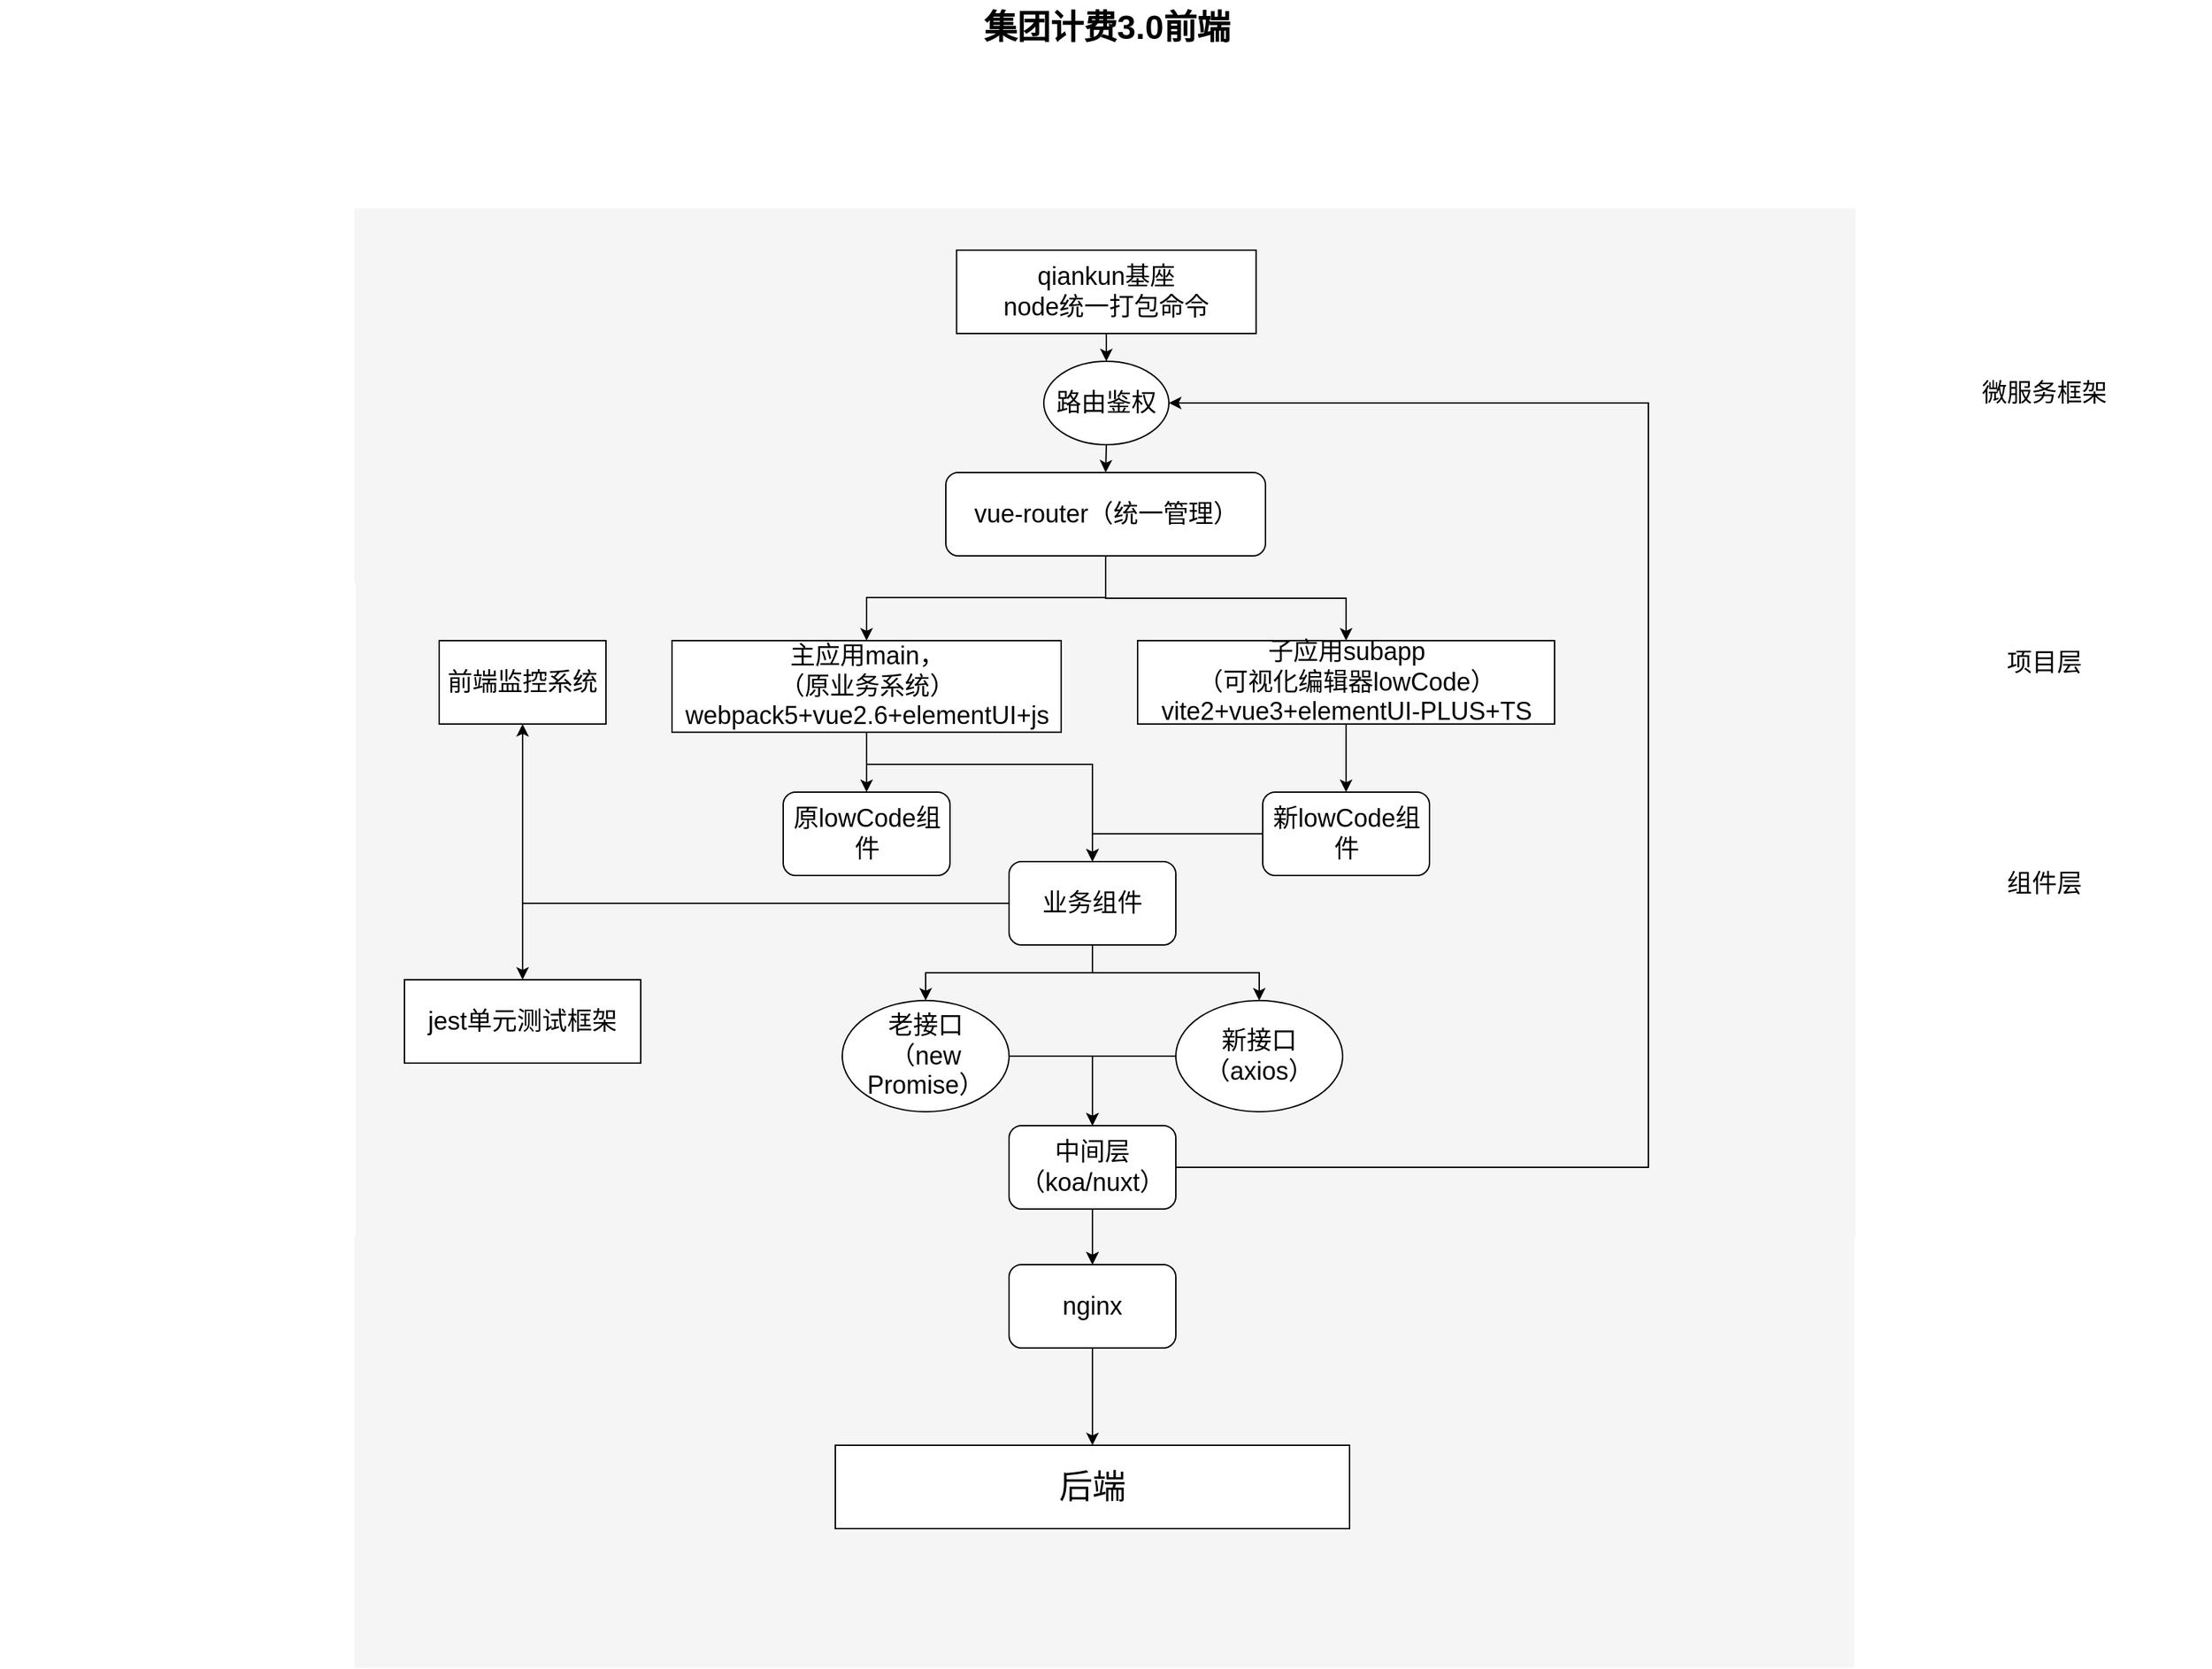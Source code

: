 <mxfile version="14.8.0" type="github">
  <diagram id="6I0OCvxSQrVGMHxT2VVA" name="Page-1">
    <mxGraphModel dx="2539" dy="1046" grid="1" gridSize="10" guides="1" tooltips="1" connect="1" arrows="1" fold="1" page="1" pageScale="1" pageWidth="850" pageHeight="1100" math="0" shadow="0">
      <root>
        <mxCell id="0" />
        <mxCell id="1" parent="0" />
        <mxCell id="PqPWKizBNkVSZj4csztq-29" value="" style="whiteSpace=wrap;html=1;strokeColor=none;strokeWidth=1;fillColor=#f5f5f5;fontSize=14;" vertex="1" parent="1">
          <mxGeometry x="189" y="970" width="1079" height="310" as="geometry" />
        </mxCell>
        <mxCell id="dKdSaXE48SgPbhcamS2K-30" value="" style="whiteSpace=wrap;html=1;strokeColor=none;strokeWidth=1;fillColor=#f5f5f5;fontSize=14;" parent="1" vertex="1">
          <mxGeometry x="190" y="660" width="1079" height="310" as="geometry" />
        </mxCell>
        <mxCell id="PqPWKizBNkVSZj4csztq-11" style="edgeStyle=orthogonalEdgeStyle;rounded=0;orthogonalLoop=1;jettySize=auto;html=1;exitX=0.5;exitY=0;exitDx=0;exitDy=0;" edge="1" parent="1" source="dKdSaXE48SgPbhcamS2K-31" target="PqPWKizBNkVSZj4csztq-8">
          <mxGeometry relative="1" as="geometry">
            <Array as="points">
              <mxPoint x="730" y="510" />
              <mxPoint x="903" y="510" />
            </Array>
          </mxGeometry>
        </mxCell>
        <mxCell id="dKdSaXE48SgPbhcamS2K-31" value="" style="whiteSpace=wrap;html=1;strokeColor=none;strokeWidth=1;fillColor=#f5f5f5;fontSize=14;" parent="1" vertex="1">
          <mxGeometry x="190" y="500" width="1079" height="170" as="geometry" />
        </mxCell>
        <mxCell id="dKdSaXE48SgPbhcamS2K-32" value="" style="whiteSpace=wrap;html=1;strokeColor=none;strokeWidth=1;fillColor=#f5f5f5;fontSize=14;" parent="1" vertex="1">
          <mxGeometry x="189" y="230" width="1080" height="270" as="geometry" />
        </mxCell>
        <mxCell id="dKdSaXE48SgPbhcamS2K-58" value="&lt;font style=&quot;font-size: 18px&quot;&gt;组件层&lt;/font&gt;" style="text;html=1;strokeColor=none;fillColor=none;align=center;verticalAlign=middle;whiteSpace=wrap;fontSize=14;" parent="1" vertex="1">
          <mxGeometry x="1284.5" y="670" width="240" height="91" as="geometry" />
        </mxCell>
        <mxCell id="dKdSaXE48SgPbhcamS2K-59" value="&lt;font style=&quot;font-size: 18px&quot;&gt;项目层&lt;/font&gt;" style="text;html=1;strokeColor=none;fillColor=none;align=center;verticalAlign=middle;whiteSpace=wrap;fontSize=14;" parent="1" vertex="1">
          <mxGeometry x="1284.5" y="512" width="240" height="89" as="geometry" />
        </mxCell>
        <mxCell id="dKdSaXE48SgPbhcamS2K-60" value="&lt;font style=&quot;font-size: 18px&quot;&gt;微服务框架&lt;/font&gt;" style="text;html=1;strokeColor=none;fillColor=none;align=center;verticalAlign=middle;whiteSpace=wrap;fontSize=14;" parent="1" vertex="1">
          <mxGeometry x="1284.5" y="325" width="240" height="75" as="geometry" />
        </mxCell>
        <mxCell id="dKdSaXE48SgPbhcamS2K-63" value="集团计费3.0前端" style="text;strokeColor=none;fillColor=none;html=1;fontSize=24;fontStyle=1;verticalAlign=middle;align=center;" parent="1" vertex="1">
          <mxGeometry x="-65.5" y="80" width="1590" height="40" as="geometry" />
        </mxCell>
        <mxCell id="PqPWKizBNkVSZj4csztq-5" style="edgeStyle=orthogonalEdgeStyle;rounded=0;orthogonalLoop=1;jettySize=auto;html=1;exitX=0.5;exitY=1;exitDx=0;exitDy=0;entryX=0.5;entryY=0;entryDx=0;entryDy=0;" edge="1" parent="1" source="PqPWKizBNkVSZj4csztq-1" target="PqPWKizBNkVSZj4csztq-4">
          <mxGeometry relative="1" as="geometry" />
        </mxCell>
        <mxCell id="PqPWKizBNkVSZj4csztq-1" value="&lt;font style=&quot;font-size: 18px&quot;&gt;qiankun基座&lt;br&gt;node统一打包命令&lt;br&gt;&lt;/font&gt;" style="rounded=0;whiteSpace=wrap;html=1;" vertex="1" parent="1">
          <mxGeometry x="622.25" y="260" width="215.5" height="60" as="geometry" />
        </mxCell>
        <mxCell id="PqPWKizBNkVSZj4csztq-9" style="edgeStyle=orthogonalEdgeStyle;rounded=0;orthogonalLoop=1;jettySize=auto;html=1;entryX=0.5;entryY=0;entryDx=0;entryDy=0;exitX=0.5;exitY=1;exitDx=0;exitDy=0;" edge="1" parent="1" source="PqPWKizBNkVSZj4csztq-3" target="PqPWKizBNkVSZj4csztq-7">
          <mxGeometry relative="1" as="geometry">
            <Array as="points">
              <mxPoint x="730" y="510" />
              <mxPoint x="558" y="510" />
            </Array>
          </mxGeometry>
        </mxCell>
        <mxCell id="PqPWKizBNkVSZj4csztq-12" style="edgeStyle=orthogonalEdgeStyle;rounded=0;orthogonalLoop=1;jettySize=auto;html=1;exitX=0.5;exitY=1;exitDx=0;exitDy=0;" edge="1" parent="1" source="PqPWKizBNkVSZj4csztq-3" target="PqPWKizBNkVSZj4csztq-8">
          <mxGeometry relative="1" as="geometry" />
        </mxCell>
        <mxCell id="PqPWKizBNkVSZj4csztq-3" value="&lt;font style=&quot;font-size: 18px&quot;&gt;vue-router（统一管理）&lt;/font&gt;" style="rounded=1;whiteSpace=wrap;html=1;" vertex="1" parent="1">
          <mxGeometry x="614.5" y="420" width="230" height="60" as="geometry" />
        </mxCell>
        <mxCell id="PqPWKizBNkVSZj4csztq-6" style="edgeStyle=orthogonalEdgeStyle;rounded=0;orthogonalLoop=1;jettySize=auto;html=1;exitX=0.5;exitY=1;exitDx=0;exitDy=0;entryX=0.5;entryY=0;entryDx=0;entryDy=0;" edge="1" parent="1" source="PqPWKizBNkVSZj4csztq-4" target="PqPWKizBNkVSZj4csztq-3">
          <mxGeometry relative="1" as="geometry" />
        </mxCell>
        <mxCell id="PqPWKizBNkVSZj4csztq-4" value="&lt;font style=&quot;font-size: 18px&quot;&gt;路由鉴权&lt;/font&gt;" style="ellipse;whiteSpace=wrap;html=1;" vertex="1" parent="1">
          <mxGeometry x="685" y="340" width="90" height="60" as="geometry" />
        </mxCell>
        <mxCell id="PqPWKizBNkVSZj4csztq-17" style="edgeStyle=orthogonalEdgeStyle;rounded=0;orthogonalLoop=1;jettySize=auto;html=1;exitX=0.5;exitY=1;exitDx=0;exitDy=0;entryX=0.5;entryY=0;entryDx=0;entryDy=0;" edge="1" parent="1" source="PqPWKizBNkVSZj4csztq-7" target="PqPWKizBNkVSZj4csztq-14">
          <mxGeometry relative="1" as="geometry" />
        </mxCell>
        <mxCell id="PqPWKizBNkVSZj4csztq-18" style="edgeStyle=orthogonalEdgeStyle;rounded=0;orthogonalLoop=1;jettySize=auto;html=1;exitX=0.5;exitY=1;exitDx=0;exitDy=0;entryX=0.5;entryY=0;entryDx=0;entryDy=0;" edge="1" parent="1" source="PqPWKizBNkVSZj4csztq-7" target="PqPWKizBNkVSZj4csztq-15">
          <mxGeometry relative="1" as="geometry">
            <Array as="points">
              <mxPoint x="558" y="630" />
              <mxPoint x="720" y="630" />
            </Array>
          </mxGeometry>
        </mxCell>
        <mxCell id="PqPWKizBNkVSZj4csztq-7" value="&lt;font style=&quot;font-size: 18px&quot;&gt;主应用main，&lt;br&gt;（原业务系统）&lt;br&gt;webpack5+vue2.6+elementUI+js&lt;/font&gt;" style="rounded=0;whiteSpace=wrap;html=1;" vertex="1" parent="1">
          <mxGeometry x="417.5" y="541" width="280" height="65.88" as="geometry" />
        </mxCell>
        <mxCell id="PqPWKizBNkVSZj4csztq-19" style="edgeStyle=orthogonalEdgeStyle;rounded=0;orthogonalLoop=1;jettySize=auto;html=1;exitX=0.5;exitY=1;exitDx=0;exitDy=0;" edge="1" parent="1" source="PqPWKizBNkVSZj4csztq-8" target="PqPWKizBNkVSZj4csztq-16">
          <mxGeometry relative="1" as="geometry" />
        </mxCell>
        <mxCell id="PqPWKizBNkVSZj4csztq-8" value="&lt;font style=&quot;font-size: 18px&quot;&gt;子应用subapp&lt;br&gt;（可视化编辑器lowCode）&lt;br&gt;vite2+vue3+elementUI-PLUS+TS&lt;/font&gt;" style="rounded=0;whiteSpace=wrap;html=1;" vertex="1" parent="1">
          <mxGeometry x="752.5" y="541" width="300" height="60" as="geometry" />
        </mxCell>
        <mxCell id="PqPWKizBNkVSZj4csztq-14" value="&lt;font style=&quot;font-size: 18px&quot;&gt;原lowCode组件&lt;/font&gt;" style="rounded=1;whiteSpace=wrap;html=1;" vertex="1" parent="1">
          <mxGeometry x="497.5" y="650" width="120" height="60" as="geometry" />
        </mxCell>
        <mxCell id="PqPWKizBNkVSZj4csztq-24" style="edgeStyle=orthogonalEdgeStyle;rounded=0;orthogonalLoop=1;jettySize=auto;html=1;exitX=0.5;exitY=1;exitDx=0;exitDy=0;" edge="1" parent="1" source="PqPWKizBNkVSZj4csztq-15" target="PqPWKizBNkVSZj4csztq-22">
          <mxGeometry relative="1" as="geometry" />
        </mxCell>
        <mxCell id="PqPWKizBNkVSZj4csztq-25" style="edgeStyle=orthogonalEdgeStyle;rounded=0;orthogonalLoop=1;jettySize=auto;html=1;exitX=0.5;exitY=1;exitDx=0;exitDy=0;entryX=0.5;entryY=0;entryDx=0;entryDy=0;" edge="1" parent="1" source="PqPWKizBNkVSZj4csztq-15" target="PqPWKizBNkVSZj4csztq-23">
          <mxGeometry relative="1" as="geometry" />
        </mxCell>
        <mxCell id="PqPWKizBNkVSZj4csztq-41" style="edgeStyle=orthogonalEdgeStyle;rounded=0;orthogonalLoop=1;jettySize=auto;html=1;exitX=0;exitY=0.5;exitDx=0;exitDy=0;entryX=0.5;entryY=1;entryDx=0;entryDy=0;" edge="1" parent="1" source="PqPWKizBNkVSZj4csztq-15" target="PqPWKizBNkVSZj4csztq-39">
          <mxGeometry relative="1" as="geometry" />
        </mxCell>
        <mxCell id="PqPWKizBNkVSZj4csztq-42" style="edgeStyle=orthogonalEdgeStyle;rounded=0;orthogonalLoop=1;jettySize=auto;html=1;exitX=0;exitY=0.5;exitDx=0;exitDy=0;" edge="1" parent="1" source="PqPWKizBNkVSZj4csztq-15" target="PqPWKizBNkVSZj4csztq-40">
          <mxGeometry relative="1" as="geometry" />
        </mxCell>
        <mxCell id="PqPWKizBNkVSZj4csztq-15" value="&lt;font style=&quot;font-size: 18px&quot;&gt;业务组件&lt;/font&gt;" style="rounded=1;whiteSpace=wrap;html=1;" vertex="1" parent="1">
          <mxGeometry x="660" y="700" width="120" height="60" as="geometry" />
        </mxCell>
        <mxCell id="PqPWKizBNkVSZj4csztq-20" style="edgeStyle=orthogonalEdgeStyle;rounded=0;orthogonalLoop=1;jettySize=auto;html=1;exitX=0;exitY=0.5;exitDx=0;exitDy=0;entryX=0.5;entryY=0;entryDx=0;entryDy=0;" edge="1" parent="1" source="PqPWKizBNkVSZj4csztq-16" target="PqPWKizBNkVSZj4csztq-15">
          <mxGeometry relative="1" as="geometry" />
        </mxCell>
        <mxCell id="PqPWKizBNkVSZj4csztq-16" value="&lt;font style=&quot;font-size: 18px&quot;&gt;新lowCode组件&lt;/font&gt;" style="rounded=1;whiteSpace=wrap;html=1;" vertex="1" parent="1">
          <mxGeometry x="842.5" y="650" width="120" height="60" as="geometry" />
        </mxCell>
        <mxCell id="PqPWKizBNkVSZj4csztq-27" style="edgeStyle=orthogonalEdgeStyle;rounded=0;orthogonalLoop=1;jettySize=auto;html=1;exitX=1;exitY=0.5;exitDx=0;exitDy=0;entryX=0.5;entryY=0;entryDx=0;entryDy=0;" edge="1" parent="1" source="PqPWKizBNkVSZj4csztq-22" target="PqPWKizBNkVSZj4csztq-26">
          <mxGeometry relative="1" as="geometry" />
        </mxCell>
        <mxCell id="PqPWKizBNkVSZj4csztq-22" value="&lt;font style=&quot;font-size: 18px&quot;&gt;老接口&lt;br&gt;（new Promise）&lt;/font&gt;" style="ellipse;whiteSpace=wrap;html=1;" vertex="1" parent="1">
          <mxGeometry x="540" y="800" width="120" height="80" as="geometry" />
        </mxCell>
        <mxCell id="PqPWKizBNkVSZj4csztq-28" style="edgeStyle=orthogonalEdgeStyle;rounded=0;orthogonalLoop=1;jettySize=auto;html=1;exitX=0;exitY=0.5;exitDx=0;exitDy=0;entryX=0.5;entryY=0;entryDx=0;entryDy=0;" edge="1" parent="1" source="PqPWKizBNkVSZj4csztq-23" target="PqPWKizBNkVSZj4csztq-26">
          <mxGeometry relative="1" as="geometry" />
        </mxCell>
        <mxCell id="PqPWKizBNkVSZj4csztq-23" value="&lt;font style=&quot;font-size: 18px&quot;&gt;新接口&lt;br&gt;（axios）&lt;/font&gt;" style="ellipse;whiteSpace=wrap;html=1;" vertex="1" parent="1">
          <mxGeometry x="780" y="800" width="120" height="80" as="geometry" />
        </mxCell>
        <mxCell id="PqPWKizBNkVSZj4csztq-32" style="edgeStyle=orthogonalEdgeStyle;rounded=0;orthogonalLoop=1;jettySize=auto;html=1;exitX=0.5;exitY=1;exitDx=0;exitDy=0;entryX=0.5;entryY=0;entryDx=0;entryDy=0;" edge="1" parent="1" source="PqPWKizBNkVSZj4csztq-26" target="PqPWKizBNkVSZj4csztq-30">
          <mxGeometry relative="1" as="geometry" />
        </mxCell>
        <mxCell id="PqPWKizBNkVSZj4csztq-34" style="edgeStyle=orthogonalEdgeStyle;rounded=0;orthogonalLoop=1;jettySize=auto;html=1;exitX=0.5;exitY=1;exitDx=0;exitDy=0;" edge="1" parent="1" source="PqPWKizBNkVSZj4csztq-26" target="PqPWKizBNkVSZj4csztq-30">
          <mxGeometry relative="1" as="geometry" />
        </mxCell>
        <mxCell id="PqPWKizBNkVSZj4csztq-36" style="edgeStyle=orthogonalEdgeStyle;rounded=0;orthogonalLoop=1;jettySize=auto;html=1;exitX=1;exitY=0.5;exitDx=0;exitDy=0;entryX=1;entryY=0.5;entryDx=0;entryDy=0;" edge="1" parent="1" source="PqPWKizBNkVSZj4csztq-26" target="PqPWKizBNkVSZj4csztq-4">
          <mxGeometry relative="1" as="geometry">
            <Array as="points">
              <mxPoint x="1120" y="920" />
              <mxPoint x="1120" y="370" />
            </Array>
          </mxGeometry>
        </mxCell>
        <mxCell id="PqPWKizBNkVSZj4csztq-26" value="&lt;font style=&quot;font-size: 18px&quot;&gt;中间层&lt;br&gt;（koa/nuxt）&lt;/font&gt;" style="rounded=1;whiteSpace=wrap;html=1;" vertex="1" parent="1">
          <mxGeometry x="660" y="890" width="120" height="60" as="geometry" />
        </mxCell>
        <mxCell id="PqPWKizBNkVSZj4csztq-35" style="edgeStyle=orthogonalEdgeStyle;rounded=0;orthogonalLoop=1;jettySize=auto;html=1;exitX=0.5;exitY=1;exitDx=0;exitDy=0;entryX=0.5;entryY=0;entryDx=0;entryDy=0;" edge="1" parent="1" source="PqPWKizBNkVSZj4csztq-30" target="PqPWKizBNkVSZj4csztq-33">
          <mxGeometry relative="1" as="geometry" />
        </mxCell>
        <mxCell id="PqPWKizBNkVSZj4csztq-30" value="&lt;font style=&quot;font-size: 18px&quot;&gt;nginx&lt;/font&gt;" style="rounded=1;whiteSpace=wrap;html=1;" vertex="1" parent="1">
          <mxGeometry x="660" y="990" width="120" height="60" as="geometry" />
        </mxCell>
        <mxCell id="PqPWKizBNkVSZj4csztq-33" value="&lt;font style=&quot;font-size: 24px&quot;&gt;后端&lt;/font&gt;" style="rounded=0;whiteSpace=wrap;html=1;" vertex="1" parent="1">
          <mxGeometry x="535" y="1120" width="370" height="60" as="geometry" />
        </mxCell>
        <mxCell id="PqPWKizBNkVSZj4csztq-39" value="&lt;font style=&quot;font-size: 18px&quot;&gt;前端监控系统&lt;/font&gt;" style="rounded=0;whiteSpace=wrap;html=1;" vertex="1" parent="1">
          <mxGeometry x="250" y="541" width="120" height="60" as="geometry" />
        </mxCell>
        <mxCell id="PqPWKizBNkVSZj4csztq-40" value="&lt;font style=&quot;font-size: 18px&quot;&gt;jest单元测试框架&lt;/font&gt;" style="rounded=0;whiteSpace=wrap;html=1;" vertex="1" parent="1">
          <mxGeometry x="225" y="785" width="170" height="60" as="geometry" />
        </mxCell>
      </root>
    </mxGraphModel>
  </diagram>
</mxfile>
